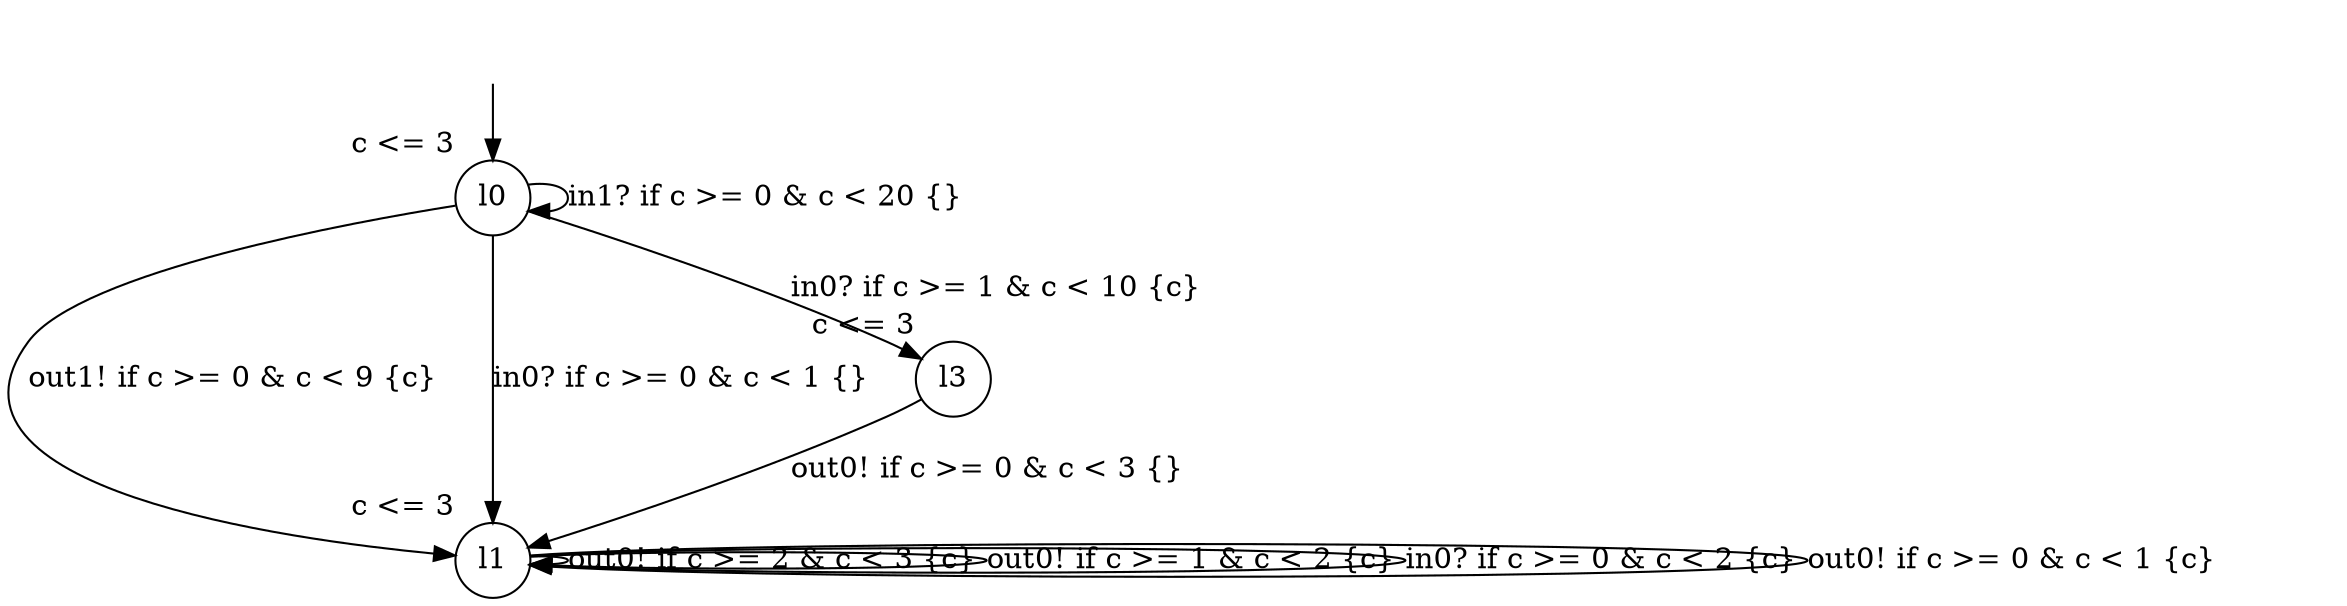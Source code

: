 digraph g {
__start0 [label="" shape="none"];
l0 [shape="circle" margin=0 label="l0", xlabel="c <= 3"];
l1 [shape="circle" margin=0 label="l1", xlabel="c <= 3"];
l3 [shape="circle" margin=0 label="l3", xlabel="c <= 3"];
l0 -> l3 [label="in0? if c >= 1 & c < 10 {c} "];
l0 -> l0 [label="in1? if c >= 0 & c < 20 {} "];
l0 -> l1 [label="out1! if c >= 0 & c < 9 {c} "];
l0 -> l1 [label="in0? if c >= 0 & c < 1 {} "];
l1 -> l1 [label="out0! if c >= 2 & c < 3 {c} "];
l1 -> l1 [label="out0! if c >= 1 & c < 2 {c} "];
l1 -> l1 [label="in0? if c >= 0 & c < 2 {c} "];
l1 -> l1 [label="out0! if c >= 0 & c < 1 {c} "];
l3 -> l1 [label="out0! if c >= 0 & c < 3 {} "];
__start0 -> l0;
}
